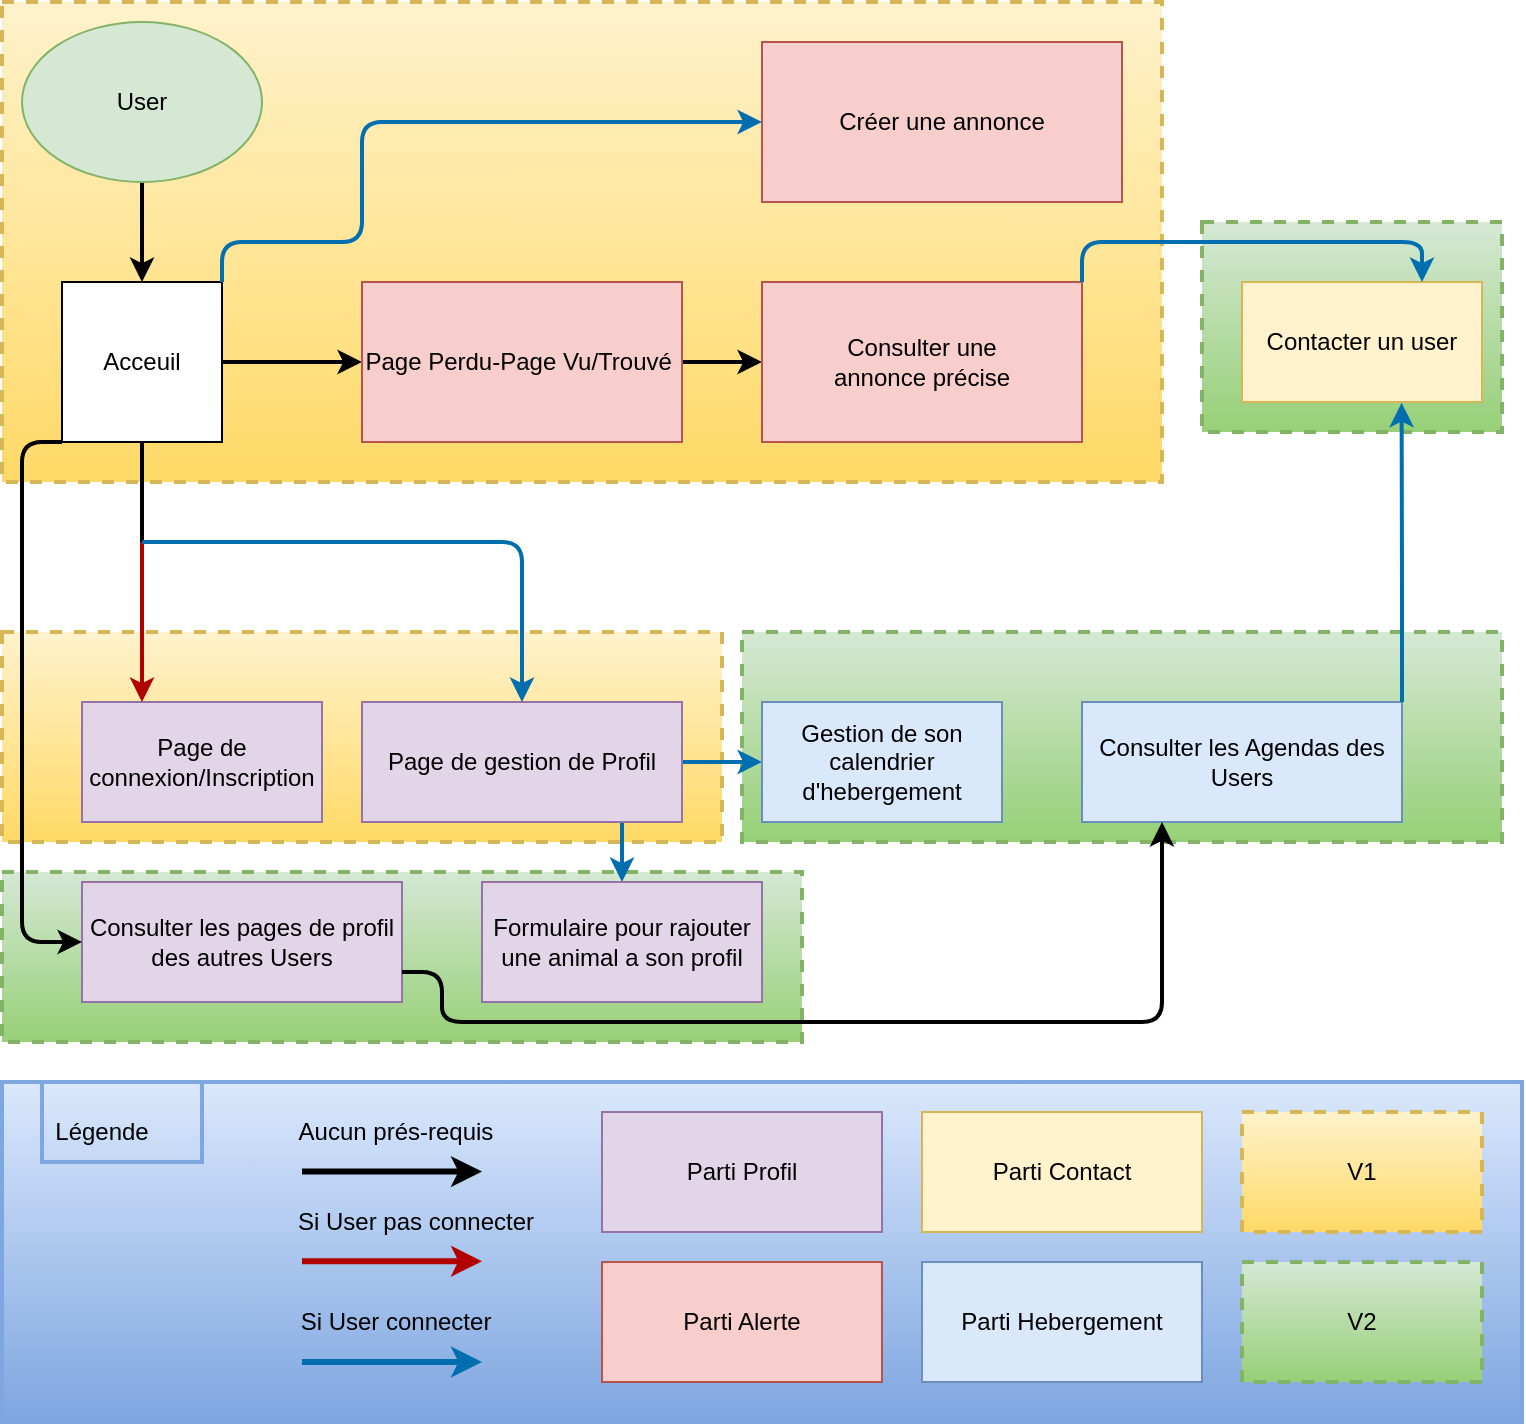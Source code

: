 <mxfile version="14.2.4" type="github">
  <diagram id="-nZhIT0GEomVvhK9EMMn" name="Page-1">
    <mxGraphModel dx="1422" dy="762" grid="1" gridSize="10" guides="1" tooltips="1" connect="1" arrows="1" fold="1" page="1" pageScale="1" pageWidth="827" pageHeight="1169" math="0" shadow="0">
      <root>
        <mxCell id="0" />
        <mxCell id="1" parent="0" />
        <mxCell id="LJ90Sj-Bl6qNDqzlJ8qj-64" value="" style="rounded=0;whiteSpace=wrap;html=1;strokeWidth=2;dashed=1;gradientColor=#97d077;fillColor=#d5e8d4;strokeColor=#82b366;" vertex="1" parent="1">
          <mxGeometry x="620" y="120" width="150" height="105" as="geometry" />
        </mxCell>
        <mxCell id="LJ90Sj-Bl6qNDqzlJ8qj-62" value="" style="rounded=0;whiteSpace=wrap;html=1;strokeWidth=2;fillColor=#dae8fc;gradientColor=#7ea6e0;strokeColor=#7EA6E0;" vertex="1" parent="1">
          <mxGeometry x="20" y="550" width="760" height="170" as="geometry" />
        </mxCell>
        <mxCell id="LJ90Sj-Bl6qNDqzlJ8qj-61" value="" style="rounded=0;whiteSpace=wrap;html=1;strokeWidth=2;dashed=1;gradientColor=#97d077;fillColor=#d5e8d4;strokeColor=#82b366;" vertex="1" parent="1">
          <mxGeometry x="20" y="445" width="400" height="85" as="geometry" />
        </mxCell>
        <mxCell id="LJ90Sj-Bl6qNDqzlJ8qj-60" value="" style="rounded=0;whiteSpace=wrap;html=1;strokeWidth=2;dashed=1;gradientColor=#97d077;fillColor=#d5e8d4;strokeColor=#82b366;" vertex="1" parent="1">
          <mxGeometry x="390" y="325" width="380" height="105" as="geometry" />
        </mxCell>
        <mxCell id="LJ90Sj-Bl6qNDqzlJ8qj-59" value="" style="rounded=0;whiteSpace=wrap;html=1;strokeWidth=2;dashed=1;gradientColor=#ffd966;fillColor=#fff2cc;strokeColor=#d6b656;" vertex="1" parent="1">
          <mxGeometry x="20" y="325" width="360" height="105" as="geometry" />
        </mxCell>
        <mxCell id="LJ90Sj-Bl6qNDqzlJ8qj-58" value="" style="rounded=0;whiteSpace=wrap;html=1;strokeWidth=2;dashed=1;gradientColor=#ffd966;fillColor=#fff2cc;strokeColor=#d6b656;" vertex="1" parent="1">
          <mxGeometry x="20" y="10" width="580" height="240" as="geometry" />
        </mxCell>
        <mxCell id="LJ90Sj-Bl6qNDqzlJ8qj-3" style="edgeStyle=orthogonalEdgeStyle;rounded=0;orthogonalLoop=1;jettySize=auto;html=1;strokeWidth=2;" edge="1" parent="1" source="LJ90Sj-Bl6qNDqzlJ8qj-1" target="LJ90Sj-Bl6qNDqzlJ8qj-2">
          <mxGeometry relative="1" as="geometry" />
        </mxCell>
        <mxCell id="LJ90Sj-Bl6qNDqzlJ8qj-1" value="User" style="ellipse;whiteSpace=wrap;html=1;fillColor=#d5e8d4;strokeColor=#82b366;" vertex="1" parent="1">
          <mxGeometry x="30" y="20" width="120" height="80" as="geometry" />
        </mxCell>
        <mxCell id="LJ90Sj-Bl6qNDqzlJ8qj-6" style="edgeStyle=orthogonalEdgeStyle;rounded=0;orthogonalLoop=1;jettySize=auto;html=1;strokeWidth=2;" edge="1" parent="1" source="LJ90Sj-Bl6qNDqzlJ8qj-2" target="LJ90Sj-Bl6qNDqzlJ8qj-5">
          <mxGeometry relative="1" as="geometry" />
        </mxCell>
        <mxCell id="LJ90Sj-Bl6qNDqzlJ8qj-2" value="Acceuil" style="whiteSpace=wrap;html=1;aspect=fixed;" vertex="1" parent="1">
          <mxGeometry x="50" y="150" width="80" height="80" as="geometry" />
        </mxCell>
        <mxCell id="LJ90Sj-Bl6qNDqzlJ8qj-36" style="edgeStyle=orthogonalEdgeStyle;rounded=0;orthogonalLoop=1;jettySize=auto;html=1;entryX=0;entryY=0.5;entryDx=0;entryDy=0;strokeWidth=2;" edge="1" parent="1" source="LJ90Sj-Bl6qNDqzlJ8qj-5" target="LJ90Sj-Bl6qNDqzlJ8qj-35">
          <mxGeometry relative="1" as="geometry" />
        </mxCell>
        <mxCell id="LJ90Sj-Bl6qNDqzlJ8qj-5" value="&lt;span&gt;Page Perdu-Page Vu/Trouvé&amp;nbsp;&lt;/span&gt;" style="rounded=0;whiteSpace=wrap;html=1;fillColor=#f8cecc;strokeColor=#b85450;" vertex="1" parent="1">
          <mxGeometry x="200" y="150" width="160" height="80" as="geometry" />
        </mxCell>
        <mxCell id="LJ90Sj-Bl6qNDqzlJ8qj-7" value="&lt;span&gt;Créer une annonce&lt;/span&gt;" style="rounded=0;whiteSpace=wrap;html=1;fillColor=#f8cecc;strokeColor=#b85450;" vertex="1" parent="1">
          <mxGeometry x="400" y="30" width="180" height="80" as="geometry" />
        </mxCell>
        <mxCell id="LJ90Sj-Bl6qNDqzlJ8qj-8" value="" style="endArrow=classic;html=1;exitX=1;exitY=0;exitDx=0;exitDy=0;strokeWidth=2;fillColor=#1ba1e2;strokeColor=#006EAF;entryX=0;entryY=0.5;entryDx=0;entryDy=0;" edge="1" parent="1" source="LJ90Sj-Bl6qNDqzlJ8qj-2" target="LJ90Sj-Bl6qNDqzlJ8qj-7">
          <mxGeometry relative="1" as="geometry">
            <mxPoint x="360" y="260" as="sourcePoint" />
            <mxPoint x="490" y="110" as="targetPoint" />
            <Array as="points">
              <mxPoint x="130" y="130" />
              <mxPoint x="200" y="130" />
              <mxPoint x="200" y="70" />
            </Array>
          </mxGeometry>
        </mxCell>
        <mxCell id="LJ90Sj-Bl6qNDqzlJ8qj-10" value="Page de connexion/Inscription" style="rounded=0;whiteSpace=wrap;html=1;fillColor=#e1d5e7;strokeColor=#9673a6;" vertex="1" parent="1">
          <mxGeometry x="60" y="360" width="120" height="60" as="geometry" />
        </mxCell>
        <mxCell id="LJ90Sj-Bl6qNDqzlJ8qj-25" style="edgeStyle=orthogonalEdgeStyle;rounded=0;orthogonalLoop=1;jettySize=auto;html=1;exitX=0.819;exitY=0.988;exitDx=0;exitDy=0;exitPerimeter=0;strokeWidth=2;fillColor=#1ba1e2;strokeColor=#006EAF;" edge="1" parent="1" source="LJ90Sj-Bl6qNDqzlJ8qj-11" target="LJ90Sj-Bl6qNDqzlJ8qj-24">
          <mxGeometry relative="1" as="geometry">
            <mxPoint x="295" y="440" as="targetPoint" />
            <Array as="points">
              <mxPoint x="330" y="419" />
            </Array>
          </mxGeometry>
        </mxCell>
        <mxCell id="LJ90Sj-Bl6qNDqzlJ8qj-30" style="edgeStyle=orthogonalEdgeStyle;rounded=0;orthogonalLoop=1;jettySize=auto;html=1;entryX=0;entryY=0.5;entryDx=0;entryDy=0;strokeWidth=2;fillColor=#1ba1e2;strokeColor=#006EAF;" edge="1" parent="1" source="LJ90Sj-Bl6qNDqzlJ8qj-11" target="LJ90Sj-Bl6qNDqzlJ8qj-29">
          <mxGeometry relative="1" as="geometry" />
        </mxCell>
        <mxCell id="LJ90Sj-Bl6qNDqzlJ8qj-11" value="Page de gestion de Profil" style="rounded=0;whiteSpace=wrap;html=1;fillColor=#e1d5e7;strokeColor=#9673a6;" vertex="1" parent="1">
          <mxGeometry x="200" y="360" width="160" height="60" as="geometry" />
        </mxCell>
        <mxCell id="LJ90Sj-Bl6qNDqzlJ8qj-12" value="" style="endArrow=none;html=1;exitX=0.5;exitY=1;exitDx=0;exitDy=0;strokeWidth=2;" edge="1" parent="1" source="LJ90Sj-Bl6qNDqzlJ8qj-2">
          <mxGeometry width="50" height="50" relative="1" as="geometry">
            <mxPoint x="320" y="350" as="sourcePoint" />
            <mxPoint x="90" y="280" as="targetPoint" />
          </mxGeometry>
        </mxCell>
        <mxCell id="LJ90Sj-Bl6qNDqzlJ8qj-13" value="" style="endArrow=classic;html=1;entryX=0.25;entryY=0;entryDx=0;entryDy=0;strokeWidth=2;fillColor=#e51400;strokeColor=#B20000;" edge="1" parent="1" target="LJ90Sj-Bl6qNDqzlJ8qj-10">
          <mxGeometry relative="1" as="geometry">
            <mxPoint x="90" y="280" as="sourcePoint" />
            <mxPoint x="400" y="330" as="targetPoint" />
          </mxGeometry>
        </mxCell>
        <mxCell id="LJ90Sj-Bl6qNDqzlJ8qj-15" value="" style="endArrow=classic;html=1;entryX=0.5;entryY=0;entryDx=0;entryDy=0;strokeWidth=2;fillColor=#1ba1e2;strokeColor=#006EAF;" edge="1" parent="1" target="LJ90Sj-Bl6qNDqzlJ8qj-11">
          <mxGeometry relative="1" as="geometry">
            <mxPoint x="90" y="280" as="sourcePoint" />
            <mxPoint x="100" y="370.0" as="targetPoint" />
            <Array as="points">
              <mxPoint x="280" y="280" />
            </Array>
          </mxGeometry>
        </mxCell>
        <mxCell id="LJ90Sj-Bl6qNDqzlJ8qj-21" value="Consulter les pages de profil des autres Users" style="rounded=0;whiteSpace=wrap;html=1;strokeWidth=1;fillColor=#e1d5e7;strokeColor=#9673a6;" vertex="1" parent="1">
          <mxGeometry x="60" y="450" width="160" height="60" as="geometry" />
        </mxCell>
        <mxCell id="LJ90Sj-Bl6qNDqzlJ8qj-23" value="" style="endArrow=classic;html=1;entryX=0;entryY=0.5;entryDx=0;entryDy=0;exitX=0;exitY=1;exitDx=0;exitDy=0;strokeWidth=2;" edge="1" parent="1" source="LJ90Sj-Bl6qNDqzlJ8qj-2" target="LJ90Sj-Bl6qNDqzlJ8qj-21">
          <mxGeometry width="50" height="50" relative="1" as="geometry">
            <mxPoint x="30" y="480" as="sourcePoint" />
            <mxPoint x="60" y="560" as="targetPoint" />
            <Array as="points">
              <mxPoint x="30" y="230" />
              <mxPoint x="30" y="480" />
            </Array>
          </mxGeometry>
        </mxCell>
        <mxCell id="LJ90Sj-Bl6qNDqzlJ8qj-24" value="Formulaire pour rajouter une animal a son profil" style="rounded=0;whiteSpace=wrap;html=1;strokeColor=#9673a6;strokeWidth=1;fillColor=#e1d5e7;" vertex="1" parent="1">
          <mxGeometry x="260" y="450" width="140" height="60" as="geometry" />
        </mxCell>
        <mxCell id="LJ90Sj-Bl6qNDqzlJ8qj-26" value="Contacter un user" style="rounded=0;whiteSpace=wrap;html=1;strokeColor=#d6b656;strokeWidth=1;fillColor=#fff2cc;" vertex="1" parent="1">
          <mxGeometry x="640" y="150" width="120" height="60" as="geometry" />
        </mxCell>
        <mxCell id="LJ90Sj-Bl6qNDqzlJ8qj-29" value="Gestion de son calendrier d&#39;hebergement" style="rounded=0;whiteSpace=wrap;html=1;strokeColor=#6c8ebf;strokeWidth=1;fillColor=#dae8fc;" vertex="1" parent="1">
          <mxGeometry x="400" y="360" width="120" height="60" as="geometry" />
        </mxCell>
        <mxCell id="LJ90Sj-Bl6qNDqzlJ8qj-31" value="Consulter les Agendas des Users" style="rounded=0;whiteSpace=wrap;html=1;strokeWidth=1;fillColor=#dae8fc;strokeColor=#6c8ebf;" vertex="1" parent="1">
          <mxGeometry x="560" y="360" width="160" height="60" as="geometry" />
        </mxCell>
        <mxCell id="LJ90Sj-Bl6qNDqzlJ8qj-33" value="" style="endArrow=classic;html=1;exitX=1;exitY=0;exitDx=0;exitDy=0;entryX=0.665;entryY=1.007;entryDx=0;entryDy=0;entryPerimeter=0;strokeWidth=2;fillColor=#1ba1e2;strokeColor=#006EAF;" edge="1" parent="1" source="LJ90Sj-Bl6qNDqzlJ8qj-31" target="LJ90Sj-Bl6qNDqzlJ8qj-26">
          <mxGeometry relative="1" as="geometry">
            <mxPoint x="710" y="320" as="sourcePoint" />
            <mxPoint x="720" y="230" as="targetPoint" />
            <Array as="points">
              <mxPoint x="720" y="300" />
            </Array>
          </mxGeometry>
        </mxCell>
        <mxCell id="LJ90Sj-Bl6qNDqzlJ8qj-35" value="&lt;span&gt;Consulter une annonce&amp;nbsp;&lt;/span&gt;précise" style="rounded=0;whiteSpace=wrap;html=1;fillColor=#f8cecc;strokeColor=#b85450;" vertex="1" parent="1">
          <mxGeometry x="400" y="150" width="160" height="80" as="geometry" />
        </mxCell>
        <mxCell id="LJ90Sj-Bl6qNDqzlJ8qj-37" value="" style="endArrow=classic;html=1;exitX=1;exitY=0;exitDx=0;exitDy=0;entryX=0.75;entryY=0;entryDx=0;entryDy=0;strokeWidth=2;fillColor=#1ba1e2;strokeColor=#006EAF;" edge="1" parent="1" source="LJ90Sj-Bl6qNDqzlJ8qj-35" target="LJ90Sj-Bl6qNDqzlJ8qj-26">
          <mxGeometry relative="1" as="geometry">
            <mxPoint x="640" y="100.0" as="sourcePoint" />
            <mxPoint x="1000" y="60.0" as="targetPoint" />
            <Array as="points">
              <mxPoint x="560" y="130" />
              <mxPoint x="730" y="130" />
            </Array>
          </mxGeometry>
        </mxCell>
        <mxCell id="LJ90Sj-Bl6qNDqzlJ8qj-41" value="Légende" style="text;html=1;strokeColor=none;fillColor=none;align=center;verticalAlign=middle;whiteSpace=wrap;rounded=0;" vertex="1" parent="1">
          <mxGeometry x="50" y="565" width="40" height="20" as="geometry" />
        </mxCell>
        <mxCell id="LJ90Sj-Bl6qNDqzlJ8qj-42" value="" style="rounded=0;whiteSpace=wrap;html=1;strokeWidth=2;fillColor=none;gradientColor=none;strokeColor=#7EA6E0;" vertex="1" parent="1">
          <mxGeometry x="40" y="550" width="80" height="40" as="geometry" />
        </mxCell>
        <mxCell id="LJ90Sj-Bl6qNDqzlJ8qj-46" value="Aucun prés-requis" style="text;html=1;strokeColor=none;fillColor=none;align=center;verticalAlign=middle;whiteSpace=wrap;rounded=0;" vertex="1" parent="1">
          <mxGeometry x="162" y="565" width="110" height="20" as="geometry" />
        </mxCell>
        <mxCell id="LJ90Sj-Bl6qNDqzlJ8qj-47" value="Si User pas connecter" style="text;html=1;strokeColor=none;fillColor=none;align=center;verticalAlign=middle;whiteSpace=wrap;rounded=0;" vertex="1" parent="1">
          <mxGeometry x="162" y="610" width="130" height="20" as="geometry" />
        </mxCell>
        <mxCell id="LJ90Sj-Bl6qNDqzlJ8qj-48" value="Si User connecter" style="text;html=1;strokeColor=none;fillColor=none;align=center;verticalAlign=middle;whiteSpace=wrap;rounded=0;" vertex="1" parent="1">
          <mxGeometry x="162" y="660" width="110" height="20" as="geometry" />
        </mxCell>
        <mxCell id="LJ90Sj-Bl6qNDqzlJ8qj-49" value="Parti Profil" style="rounded=0;whiteSpace=wrap;html=1;strokeColor=#9673a6;strokeWidth=1;fillColor=#e1d5e7;" vertex="1" parent="1">
          <mxGeometry x="320" y="565" width="140" height="60" as="geometry" />
        </mxCell>
        <mxCell id="LJ90Sj-Bl6qNDqzlJ8qj-50" value="Parti Alerte" style="rounded=0;whiteSpace=wrap;html=1;strokeColor=#b85450;strokeWidth=1;fillColor=#f8cecc;" vertex="1" parent="1">
          <mxGeometry x="320" y="640" width="140" height="60" as="geometry" />
        </mxCell>
        <mxCell id="LJ90Sj-Bl6qNDqzlJ8qj-51" value="Parti Contact" style="rounded=0;whiteSpace=wrap;html=1;strokeColor=#d6b656;strokeWidth=1;fillColor=#fff2cc;" vertex="1" parent="1">
          <mxGeometry x="480" y="565" width="140" height="60" as="geometry" />
        </mxCell>
        <mxCell id="LJ90Sj-Bl6qNDqzlJ8qj-52" value="Parti Hebergement" style="rounded=0;whiteSpace=wrap;html=1;strokeColor=#6c8ebf;strokeWidth=1;fillColor=#dae8fc;" vertex="1" parent="1">
          <mxGeometry x="480" y="640" width="140" height="60" as="geometry" />
        </mxCell>
        <mxCell id="LJ90Sj-Bl6qNDqzlJ8qj-55" value="" style="endArrow=classic;html=1;strokeWidth=2;exitX=1;exitY=0.75;exitDx=0;exitDy=0;entryX=0.25;entryY=1;entryDx=0;entryDy=0;" edge="1" parent="1" source="LJ90Sj-Bl6qNDqzlJ8qj-21" target="LJ90Sj-Bl6qNDqzlJ8qj-31">
          <mxGeometry width="50" height="50" relative="1" as="geometry">
            <mxPoint x="360" y="410" as="sourcePoint" />
            <mxPoint x="410" y="360" as="targetPoint" />
            <Array as="points">
              <mxPoint x="240" y="495" />
              <mxPoint x="240" y="520" />
              <mxPoint x="600" y="520" />
            </Array>
          </mxGeometry>
        </mxCell>
        <mxCell id="LJ90Sj-Bl6qNDqzlJ8qj-56" value="V1" style="rounded=0;whiteSpace=wrap;html=1;strokeWidth=2;dashed=1;gradientColor=#ffd966;fillColor=#fff2cc;strokeColor=#d6b656;" vertex="1" parent="1">
          <mxGeometry x="640" y="565" width="120" height="60" as="geometry" />
        </mxCell>
        <mxCell id="LJ90Sj-Bl6qNDqzlJ8qj-57" value="V2" style="rounded=0;whiteSpace=wrap;html=1;strokeWidth=2;dashed=1;gradientColor=#97d077;fillColor=#d5e8d4;strokeColor=#82b366;" vertex="1" parent="1">
          <mxGeometry x="640" y="640" width="120" height="60" as="geometry" />
        </mxCell>
        <mxCell id="LJ90Sj-Bl6qNDqzlJ8qj-68" value="" style="endArrow=classic;html=1;strokeWidth=3;" edge="1" parent="1">
          <mxGeometry width="50" height="50" relative="1" as="geometry">
            <mxPoint x="170" y="594.8" as="sourcePoint" />
            <mxPoint x="260" y="594.8" as="targetPoint" />
          </mxGeometry>
        </mxCell>
        <mxCell id="LJ90Sj-Bl6qNDqzlJ8qj-69" value="" style="endArrow=classic;html=1;strokeWidth=3;fillColor=#1ba1e2;strokeColor=#006EAF;" edge="1" parent="1">
          <mxGeometry width="50" height="50" relative="1" as="geometry">
            <mxPoint x="170" y="690" as="sourcePoint" />
            <mxPoint x="260" y="690" as="targetPoint" />
          </mxGeometry>
        </mxCell>
        <mxCell id="LJ90Sj-Bl6qNDqzlJ8qj-70" value="" style="endArrow=classic;html=1;strokeWidth=3;fillColor=#e51400;strokeColor=#B20000;" edge="1" parent="1">
          <mxGeometry width="50" height="50" relative="1" as="geometry">
            <mxPoint x="170" y="639.6" as="sourcePoint" />
            <mxPoint x="260" y="639.6" as="targetPoint" />
          </mxGeometry>
        </mxCell>
      </root>
    </mxGraphModel>
  </diagram>
</mxfile>
